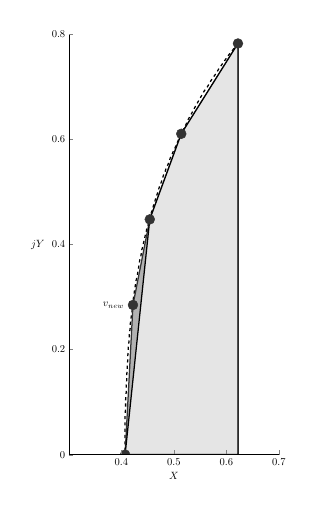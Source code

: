 % This file was created by matlab2tikz.
%
%The latest updates can be retrieved from
%  http://www.mathworks.com/matlabcentral/fileexchange/22022-matlab2tikz-matlab2tikz
%where you can also make suggestions and rate matlab2tikz.
%
\begin{tikzpicture}[scale=0.38]

\begin{axis}[%
  width=2.763in,
  height=5.527in,
  axis on top=true,
  scale only axis,
  xmin=0.3,
  xmax=0.7,
  ymin=0,
  ymax=0.8,
  axis x line*=bottom,
  axis y line*=left,
  xtick={0.4,0.5,0.6,0.7},
  xlabel={$X$},
  ylabel={$jY$},
  ylabel style={rotate=-90},
  ytick distance = 0.2
]
\addplot [color=black, dashed, very thick, forget plot]
  table[row sep=crcr]{%
0.622	0.783\\
0.616	0.776\\
0.611	0.769\\
0.605	0.762\\
0.6	0.755\\
0.595	0.748\\
0.59	0.741\\
0.585	0.734\\
0.581	0.727\\
0.576	0.72\\
0.571	0.713\\
0.567	0.706\\
0.563	0.699\\
0.558	0.693\\
0.554	0.686\\
0.55	0.679\\
0.546	0.672\\
0.542	0.665\\
0.538	0.658\\
0.535	0.652\\
0.531	0.645\\
0.527	0.638\\
0.524	0.631\\
0.521	0.624\\
0.517	0.618\\
0.514	0.611\\
0.511	0.604\\
0.508	0.598\\
0.505	0.591\\
0.502	0.584\\
0.499	0.578\\
0.496	0.571\\
0.493	0.565\\
0.491	0.558\\
0.488	0.551\\
0.485	0.545\\
0.483	0.538\\
0.48	0.532\\
0.478	0.525\\
0.476	0.519\\
0.473	0.512\\
0.471	0.506\\
0.469	0.499\\
0.467	0.493\\
0.465	0.487\\
0.463	0.48\\
0.461	0.474\\
0.459	0.467\\
0.457	0.461\\
0.455	0.455\\
0.454	0.448\\
0.452	0.442\\
0.45	0.435\\
0.448	0.429\\
0.447	0.423\\
0.445	0.416\\
0.444	0.41\\
0.442	0.403\\
0.441	0.397\\
0.439	0.391\\
0.438	0.384\\
0.437	0.378\\
0.435	0.371\\
0.434	0.365\\
0.433	0.358\\
0.432	0.352\\
0.431	0.346\\
0.43	0.339\\
0.428	0.332\\
0.427	0.326\\
0.426	0.319\\
0.425	0.313\\
0.424	0.306\\
0.423	0.299\\
0.422	0.292\\
0.422	0.286\\
0.421	0.279\\
0.42	0.272\\
0.419	0.265\\
0.418	0.257\\
0.417	0.25\\
0.417	0.243\\
0.416	0.236\\
0.415	0.228\\
0.415	0.22\\
0.414	0.212\\
0.413	0.204\\
0.413	0.196\\
0.412	0.188\\
0.412	0.179\\
0.411	0.17\\
0.411	0.161\\
0.41	0.151\\
0.41	0.141\\
0.409	0.13\\
0.409	0.118\\
0.408	0.105\\
0.408	0.091\\
0.407	0.074\\
0.407	0.052\\
0.407	0\\
};

\draw [color=Black!80, fill=Black!30, very thick] (0.407, 0) -- (0.422, 0.285) -- (0.454, 0.448) -- (0.514, 0.611) -- (0.622, 0.783) -- (0.622, 0) -- (0.407, 0);

\draw [color=Black, fill=Gray!20, very thick] (0.407, 0) -- (0.454, 0.448) -- (0.514, 0.611) -- (0.622, 0.783) -- (0.622, 0) -- (0.407, 0);

\node [circle, draw, Black!80, fill=Black!80, minimum size=1pt] at (0.407, 0) {};
\node [circle, draw, Black!80, fill=Black!80, minimum size=1pt, label=left:$v_{new}$] at (0.422, 0.285) {};
\node [circle, draw, Black!80, fill=Black!80, minimum size=1pt] at (0.454, 0.448) {};
\node [circle, draw, Black!80, fill=Black!80, minimum size=1pt] at (0.514, 0.611) {};
\node [circle, draw, Black!80, fill=Black!80, minimum size=1pt] at (0.622, 0.783) {};

\end{axis}
\end{tikzpicture}%